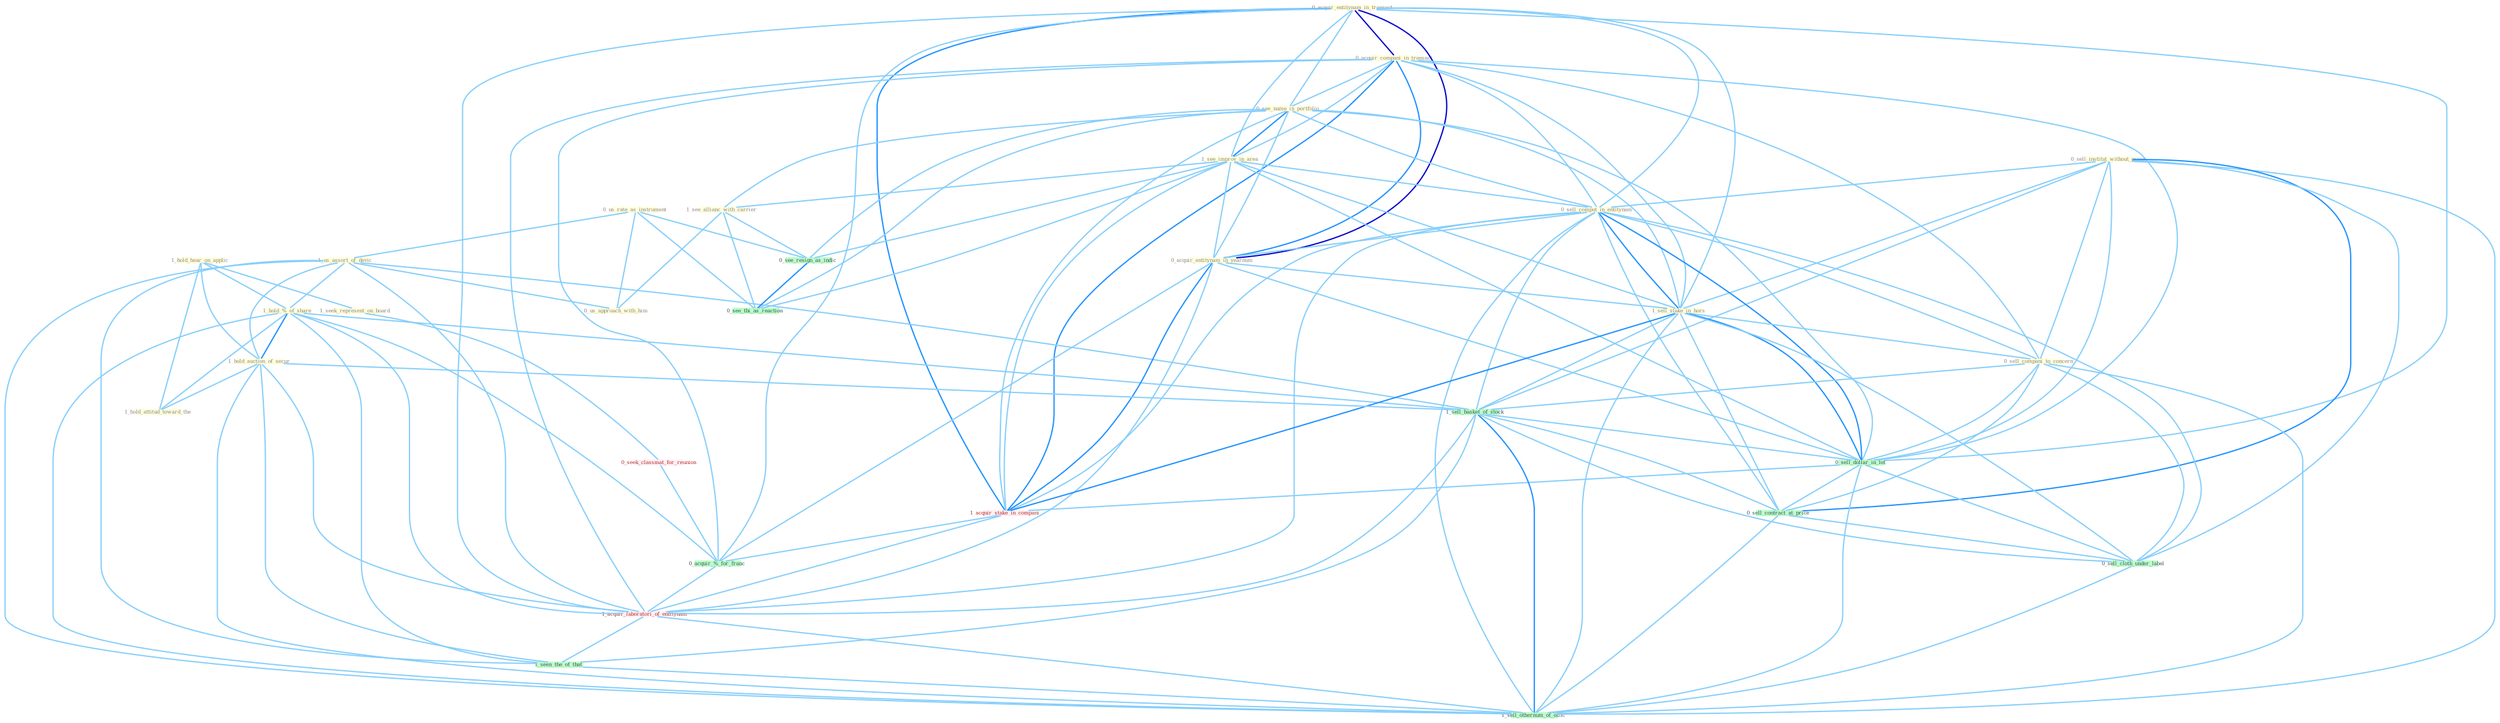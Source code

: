 Graph G{ 
    node
    [shape=polygon,style=filled,width=.5,height=.06,color="#BDFCC9",fixedsize=true,fontsize=4,
    fontcolor="#2f4f4f"];
    {node
    [color="#ffffe0", fontcolor="#8b7d6b"] "0_acquir_entitynam_in_transact " "0_us_rate_as_instrument " "0_acquir_compani_in_transact " "1_us_assort_of_devic " "0_see_name_in_portfolio " "1_see_improv_in_area " "1_see_allianc_with_carrier " "0_sell_institut_without_price " "1_hold_hear_on_applic " "0_sell_comput_in_entitynam " "1_hold_%_of_share " "1_seek_represent_on_board " "0_acquir_entitynam_in_yearnum " "1_sell_stake_in_hors " "0_sell_compani_to_concern " "1_hold_auction_of_secur " "1_hold_attitud_toward_the " "0_us_approach_with_him "}
{node [color="#fff0f5", fontcolor="#b22222"] "0_seek_classmat_for_reunion " "1_acquir_stake_in_compani " "1_acquir_laboratori_of_entitynam "}
edge [color="#B0E2FF"];

	"0_acquir_entitynam_in_transact " -- "0_acquir_compani_in_transact " [w="3", color="#0000cd" , len=0.6];
	"0_acquir_entitynam_in_transact " -- "0_see_name_in_portfolio " [w="1", color="#87cefa" ];
	"0_acquir_entitynam_in_transact " -- "1_see_improv_in_area " [w="1", color="#87cefa" ];
	"0_acquir_entitynam_in_transact " -- "0_sell_comput_in_entitynam " [w="1", color="#87cefa" ];
	"0_acquir_entitynam_in_transact " -- "0_acquir_entitynam_in_yearnum " [w="3", color="#0000cd" , len=0.6];
	"0_acquir_entitynam_in_transact " -- "1_sell_stake_in_hors " [w="1", color="#87cefa" ];
	"0_acquir_entitynam_in_transact " -- "0_sell_dollar_in_lot " [w="1", color="#87cefa" ];
	"0_acquir_entitynam_in_transact " -- "1_acquir_stake_in_compani " [w="2", color="#1e90ff" , len=0.8];
	"0_acquir_entitynam_in_transact " -- "0_acquir_%_for_franc " [w="1", color="#87cefa" ];
	"0_acquir_entitynam_in_transact " -- "1_acquir_laboratori_of_entitynam " [w="1", color="#87cefa" ];
	"0_us_rate_as_instrument " -- "1_us_assort_of_devic " [w="1", color="#87cefa" ];
	"0_us_rate_as_instrument " -- "0_us_approach_with_him " [w="1", color="#87cefa" ];
	"0_us_rate_as_instrument " -- "0_see_resign_as_indic " [w="1", color="#87cefa" ];
	"0_us_rate_as_instrument " -- "0_see_thi_as_reaction " [w="1", color="#87cefa" ];
	"0_acquir_compani_in_transact " -- "0_see_name_in_portfolio " [w="1", color="#87cefa" ];
	"0_acquir_compani_in_transact " -- "1_see_improv_in_area " [w="1", color="#87cefa" ];
	"0_acquir_compani_in_transact " -- "0_sell_comput_in_entitynam " [w="1", color="#87cefa" ];
	"0_acquir_compani_in_transact " -- "0_acquir_entitynam_in_yearnum " [w="2", color="#1e90ff" , len=0.8];
	"0_acquir_compani_in_transact " -- "1_sell_stake_in_hors " [w="1", color="#87cefa" ];
	"0_acquir_compani_in_transact " -- "0_sell_compani_to_concern " [w="1", color="#87cefa" ];
	"0_acquir_compani_in_transact " -- "0_sell_dollar_in_lot " [w="1", color="#87cefa" ];
	"0_acquir_compani_in_transact " -- "1_acquir_stake_in_compani " [w="2", color="#1e90ff" , len=0.8];
	"0_acquir_compani_in_transact " -- "0_acquir_%_for_franc " [w="1", color="#87cefa" ];
	"0_acquir_compani_in_transact " -- "1_acquir_laboratori_of_entitynam " [w="1", color="#87cefa" ];
	"1_us_assort_of_devic " -- "1_hold_%_of_share " [w="1", color="#87cefa" ];
	"1_us_assort_of_devic " -- "1_hold_auction_of_secur " [w="1", color="#87cefa" ];
	"1_us_assort_of_devic " -- "0_us_approach_with_him " [w="1", color="#87cefa" ];
	"1_us_assort_of_devic " -- "1_sell_basket_of_stock " [w="1", color="#87cefa" ];
	"1_us_assort_of_devic " -- "1_acquir_laboratori_of_entitynam " [w="1", color="#87cefa" ];
	"1_us_assort_of_devic " -- "1_seen_the_of_that " [w="1", color="#87cefa" ];
	"1_us_assort_of_devic " -- "1_sell_othernum_of_offic " [w="1", color="#87cefa" ];
	"0_see_name_in_portfolio " -- "1_see_improv_in_area " [w="2", color="#1e90ff" , len=0.8];
	"0_see_name_in_portfolio " -- "1_see_allianc_with_carrier " [w="1", color="#87cefa" ];
	"0_see_name_in_portfolio " -- "0_sell_comput_in_entitynam " [w="1", color="#87cefa" ];
	"0_see_name_in_portfolio " -- "0_acquir_entitynam_in_yearnum " [w="1", color="#87cefa" ];
	"0_see_name_in_portfolio " -- "1_sell_stake_in_hors " [w="1", color="#87cefa" ];
	"0_see_name_in_portfolio " -- "0_sell_dollar_in_lot " [w="1", color="#87cefa" ];
	"0_see_name_in_portfolio " -- "0_see_resign_as_indic " [w="1", color="#87cefa" ];
	"0_see_name_in_portfolio " -- "1_acquir_stake_in_compani " [w="1", color="#87cefa" ];
	"0_see_name_in_portfolio " -- "0_see_thi_as_reaction " [w="1", color="#87cefa" ];
	"1_see_improv_in_area " -- "1_see_allianc_with_carrier " [w="1", color="#87cefa" ];
	"1_see_improv_in_area " -- "0_sell_comput_in_entitynam " [w="1", color="#87cefa" ];
	"1_see_improv_in_area " -- "0_acquir_entitynam_in_yearnum " [w="1", color="#87cefa" ];
	"1_see_improv_in_area " -- "1_sell_stake_in_hors " [w="1", color="#87cefa" ];
	"1_see_improv_in_area " -- "0_sell_dollar_in_lot " [w="1", color="#87cefa" ];
	"1_see_improv_in_area " -- "0_see_resign_as_indic " [w="1", color="#87cefa" ];
	"1_see_improv_in_area " -- "1_acquir_stake_in_compani " [w="1", color="#87cefa" ];
	"1_see_improv_in_area " -- "0_see_thi_as_reaction " [w="1", color="#87cefa" ];
	"1_see_allianc_with_carrier " -- "0_us_approach_with_him " [w="1", color="#87cefa" ];
	"1_see_allianc_with_carrier " -- "0_see_resign_as_indic " [w="1", color="#87cefa" ];
	"1_see_allianc_with_carrier " -- "0_see_thi_as_reaction " [w="1", color="#87cefa" ];
	"0_sell_institut_without_price " -- "0_sell_comput_in_entitynam " [w="1", color="#87cefa" ];
	"0_sell_institut_without_price " -- "1_sell_stake_in_hors " [w="1", color="#87cefa" ];
	"0_sell_institut_without_price " -- "0_sell_compani_to_concern " [w="1", color="#87cefa" ];
	"0_sell_institut_without_price " -- "1_sell_basket_of_stock " [w="1", color="#87cefa" ];
	"0_sell_institut_without_price " -- "0_sell_dollar_in_lot " [w="1", color="#87cefa" ];
	"0_sell_institut_without_price " -- "0_sell_contract_at_price " [w="2", color="#1e90ff" , len=0.8];
	"0_sell_institut_without_price " -- "0_sell_cloth_under_label " [w="1", color="#87cefa" ];
	"0_sell_institut_without_price " -- "1_sell_othernum_of_offic " [w="1", color="#87cefa" ];
	"1_hold_hear_on_applic " -- "1_hold_%_of_share " [w="1", color="#87cefa" ];
	"1_hold_hear_on_applic " -- "1_seek_represent_on_board " [w="1", color="#87cefa" ];
	"1_hold_hear_on_applic " -- "1_hold_auction_of_secur " [w="1", color="#87cefa" ];
	"1_hold_hear_on_applic " -- "1_hold_attitud_toward_the " [w="1", color="#87cefa" ];
	"0_sell_comput_in_entitynam " -- "0_acquir_entitynam_in_yearnum " [w="1", color="#87cefa" ];
	"0_sell_comput_in_entitynam " -- "1_sell_stake_in_hors " [w="2", color="#1e90ff" , len=0.8];
	"0_sell_comput_in_entitynam " -- "0_sell_compani_to_concern " [w="1", color="#87cefa" ];
	"0_sell_comput_in_entitynam " -- "1_sell_basket_of_stock " [w="1", color="#87cefa" ];
	"0_sell_comput_in_entitynam " -- "0_sell_dollar_in_lot " [w="2", color="#1e90ff" , len=0.8];
	"0_sell_comput_in_entitynam " -- "1_acquir_stake_in_compani " [w="1", color="#87cefa" ];
	"0_sell_comput_in_entitynam " -- "0_sell_contract_at_price " [w="1", color="#87cefa" ];
	"0_sell_comput_in_entitynam " -- "1_acquir_laboratori_of_entitynam " [w="1", color="#87cefa" ];
	"0_sell_comput_in_entitynam " -- "0_sell_cloth_under_label " [w="1", color="#87cefa" ];
	"0_sell_comput_in_entitynam " -- "1_sell_othernum_of_offic " [w="1", color="#87cefa" ];
	"1_hold_%_of_share " -- "1_hold_auction_of_secur " [w="2", color="#1e90ff" , len=0.8];
	"1_hold_%_of_share " -- "1_hold_attitud_toward_the " [w="1", color="#87cefa" ];
	"1_hold_%_of_share " -- "1_sell_basket_of_stock " [w="1", color="#87cefa" ];
	"1_hold_%_of_share " -- "0_acquir_%_for_franc " [w="1", color="#87cefa" ];
	"1_hold_%_of_share " -- "1_acquir_laboratori_of_entitynam " [w="1", color="#87cefa" ];
	"1_hold_%_of_share " -- "1_seen_the_of_that " [w="1", color="#87cefa" ];
	"1_hold_%_of_share " -- "1_sell_othernum_of_offic " [w="1", color="#87cefa" ];
	"1_seek_represent_on_board " -- "0_seek_classmat_for_reunion " [w="1", color="#87cefa" ];
	"0_acquir_entitynam_in_yearnum " -- "1_sell_stake_in_hors " [w="1", color="#87cefa" ];
	"0_acquir_entitynam_in_yearnum " -- "0_sell_dollar_in_lot " [w="1", color="#87cefa" ];
	"0_acquir_entitynam_in_yearnum " -- "1_acquir_stake_in_compani " [w="2", color="#1e90ff" , len=0.8];
	"0_acquir_entitynam_in_yearnum " -- "0_acquir_%_for_franc " [w="1", color="#87cefa" ];
	"0_acquir_entitynam_in_yearnum " -- "1_acquir_laboratori_of_entitynam " [w="1", color="#87cefa" ];
	"1_sell_stake_in_hors " -- "0_sell_compani_to_concern " [w="1", color="#87cefa" ];
	"1_sell_stake_in_hors " -- "1_sell_basket_of_stock " [w="1", color="#87cefa" ];
	"1_sell_stake_in_hors " -- "0_sell_dollar_in_lot " [w="2", color="#1e90ff" , len=0.8];
	"1_sell_stake_in_hors " -- "1_acquir_stake_in_compani " [w="2", color="#1e90ff" , len=0.8];
	"1_sell_stake_in_hors " -- "0_sell_contract_at_price " [w="1", color="#87cefa" ];
	"1_sell_stake_in_hors " -- "0_sell_cloth_under_label " [w="1", color="#87cefa" ];
	"1_sell_stake_in_hors " -- "1_sell_othernum_of_offic " [w="1", color="#87cefa" ];
	"0_sell_compani_to_concern " -- "1_sell_basket_of_stock " [w="1", color="#87cefa" ];
	"0_sell_compani_to_concern " -- "0_sell_dollar_in_lot " [w="1", color="#87cefa" ];
	"0_sell_compani_to_concern " -- "0_sell_contract_at_price " [w="1", color="#87cefa" ];
	"0_sell_compani_to_concern " -- "0_sell_cloth_under_label " [w="1", color="#87cefa" ];
	"0_sell_compani_to_concern " -- "1_sell_othernum_of_offic " [w="1", color="#87cefa" ];
	"1_hold_auction_of_secur " -- "1_hold_attitud_toward_the " [w="1", color="#87cefa" ];
	"1_hold_auction_of_secur " -- "1_sell_basket_of_stock " [w="1", color="#87cefa" ];
	"1_hold_auction_of_secur " -- "1_acquir_laboratori_of_entitynam " [w="1", color="#87cefa" ];
	"1_hold_auction_of_secur " -- "1_seen_the_of_that " [w="1", color="#87cefa" ];
	"1_hold_auction_of_secur " -- "1_sell_othernum_of_offic " [w="1", color="#87cefa" ];
	"0_seek_classmat_for_reunion " -- "0_acquir_%_for_franc " [w="1", color="#87cefa" ];
	"1_sell_basket_of_stock " -- "0_sell_dollar_in_lot " [w="1", color="#87cefa" ];
	"1_sell_basket_of_stock " -- "0_sell_contract_at_price " [w="1", color="#87cefa" ];
	"1_sell_basket_of_stock " -- "1_acquir_laboratori_of_entitynam " [w="1", color="#87cefa" ];
	"1_sell_basket_of_stock " -- "0_sell_cloth_under_label " [w="1", color="#87cefa" ];
	"1_sell_basket_of_stock " -- "1_seen_the_of_that " [w="1", color="#87cefa" ];
	"1_sell_basket_of_stock " -- "1_sell_othernum_of_offic " [w="2", color="#1e90ff" , len=0.8];
	"0_sell_dollar_in_lot " -- "1_acquir_stake_in_compani " [w="1", color="#87cefa" ];
	"0_sell_dollar_in_lot " -- "0_sell_contract_at_price " [w="1", color="#87cefa" ];
	"0_sell_dollar_in_lot " -- "0_sell_cloth_under_label " [w="1", color="#87cefa" ];
	"0_sell_dollar_in_lot " -- "1_sell_othernum_of_offic " [w="1", color="#87cefa" ];
	"0_see_resign_as_indic " -- "0_see_thi_as_reaction " [w="2", color="#1e90ff" , len=0.8];
	"1_acquir_stake_in_compani " -- "0_acquir_%_for_franc " [w="1", color="#87cefa" ];
	"1_acquir_stake_in_compani " -- "1_acquir_laboratori_of_entitynam " [w="1", color="#87cefa" ];
	"0_acquir_%_for_franc " -- "1_acquir_laboratori_of_entitynam " [w="1", color="#87cefa" ];
	"0_sell_contract_at_price " -- "0_sell_cloth_under_label " [w="1", color="#87cefa" ];
	"0_sell_contract_at_price " -- "1_sell_othernum_of_offic " [w="1", color="#87cefa" ];
	"1_acquir_laboratori_of_entitynam " -- "1_seen_the_of_that " [w="1", color="#87cefa" ];
	"1_acquir_laboratori_of_entitynam " -- "1_sell_othernum_of_offic " [w="1", color="#87cefa" ];
	"0_sell_cloth_under_label " -- "1_sell_othernum_of_offic " [w="1", color="#87cefa" ];
	"1_seen_the_of_that " -- "1_sell_othernum_of_offic " [w="1", color="#87cefa" ];
}